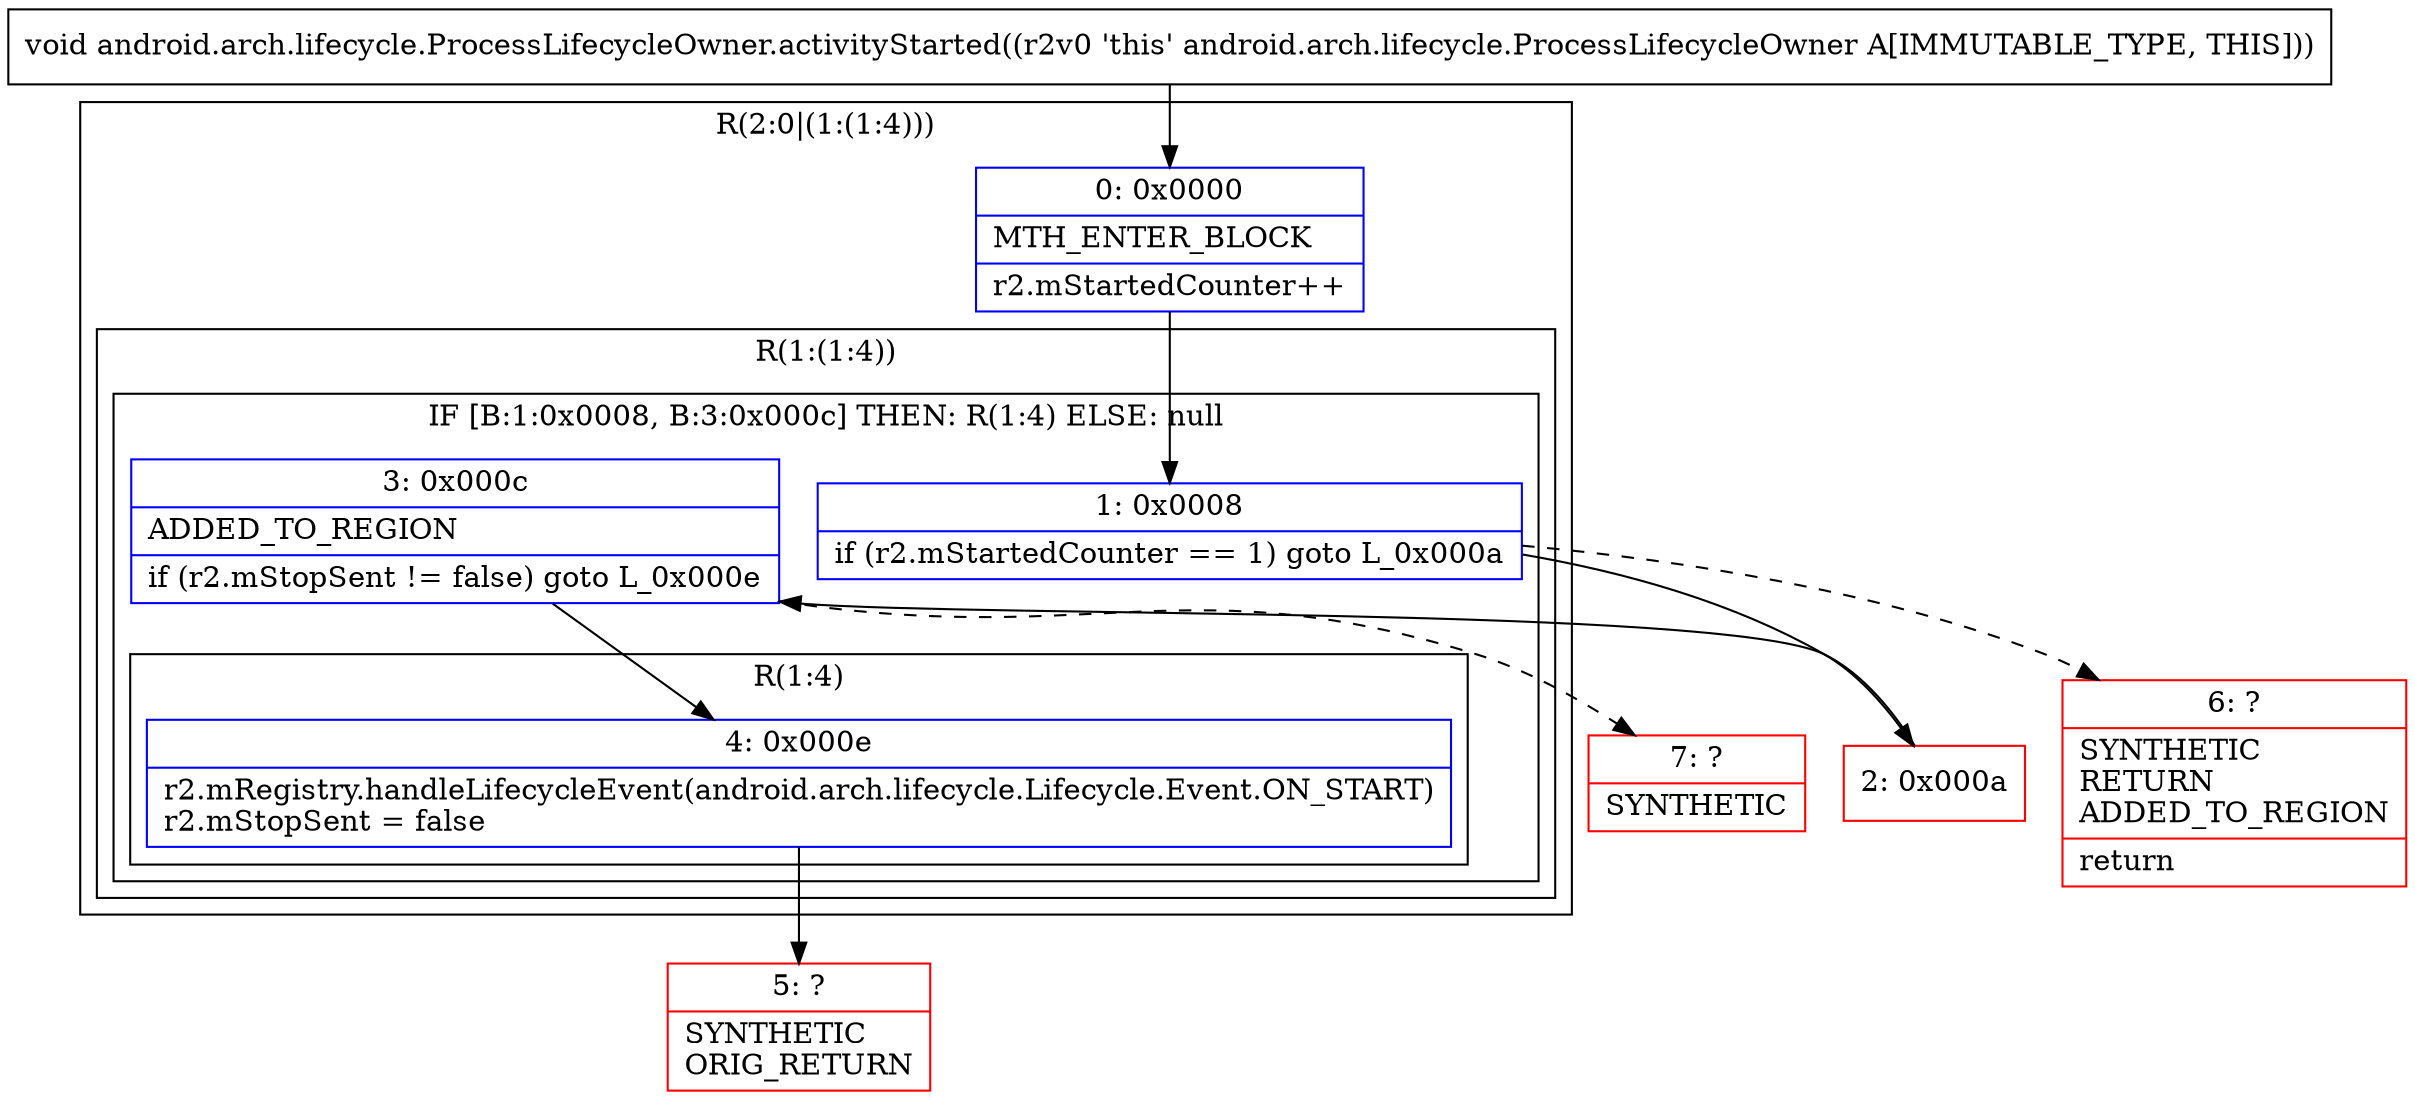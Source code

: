 digraph "CFG forandroid.arch.lifecycle.ProcessLifecycleOwner.activityStarted()V" {
subgraph cluster_Region_1494418763 {
label = "R(2:0|(1:(1:4)))";
node [shape=record,color=blue];
Node_0 [shape=record,label="{0\:\ 0x0000|MTH_ENTER_BLOCK\l|r2.mStartedCounter++\l}"];
subgraph cluster_Region_880285831 {
label = "R(1:(1:4))";
node [shape=record,color=blue];
subgraph cluster_IfRegion_1087598652 {
label = "IF [B:1:0x0008, B:3:0x000c] THEN: R(1:4) ELSE: null";
node [shape=record,color=blue];
Node_1 [shape=record,label="{1\:\ 0x0008|if (r2.mStartedCounter == 1) goto L_0x000a\l}"];
Node_3 [shape=record,label="{3\:\ 0x000c|ADDED_TO_REGION\l|if (r2.mStopSent != false) goto L_0x000e\l}"];
subgraph cluster_Region_411568122 {
label = "R(1:4)";
node [shape=record,color=blue];
Node_4 [shape=record,label="{4\:\ 0x000e|r2.mRegistry.handleLifecycleEvent(android.arch.lifecycle.Lifecycle.Event.ON_START)\lr2.mStopSent = false\l}"];
}
}
}
}
Node_2 [shape=record,color=red,label="{2\:\ 0x000a}"];
Node_5 [shape=record,color=red,label="{5\:\ ?|SYNTHETIC\lORIG_RETURN\l}"];
Node_6 [shape=record,color=red,label="{6\:\ ?|SYNTHETIC\lRETURN\lADDED_TO_REGION\l|return\l}"];
Node_7 [shape=record,color=red,label="{7\:\ ?|SYNTHETIC\l}"];
MethodNode[shape=record,label="{void android.arch.lifecycle.ProcessLifecycleOwner.activityStarted((r2v0 'this' android.arch.lifecycle.ProcessLifecycleOwner A[IMMUTABLE_TYPE, THIS])) }"];
MethodNode -> Node_0;
Node_0 -> Node_1;
Node_1 -> Node_2;
Node_1 -> Node_6[style=dashed];
Node_3 -> Node_4;
Node_3 -> Node_7[style=dashed];
Node_4 -> Node_5;
Node_2 -> Node_3;
}

